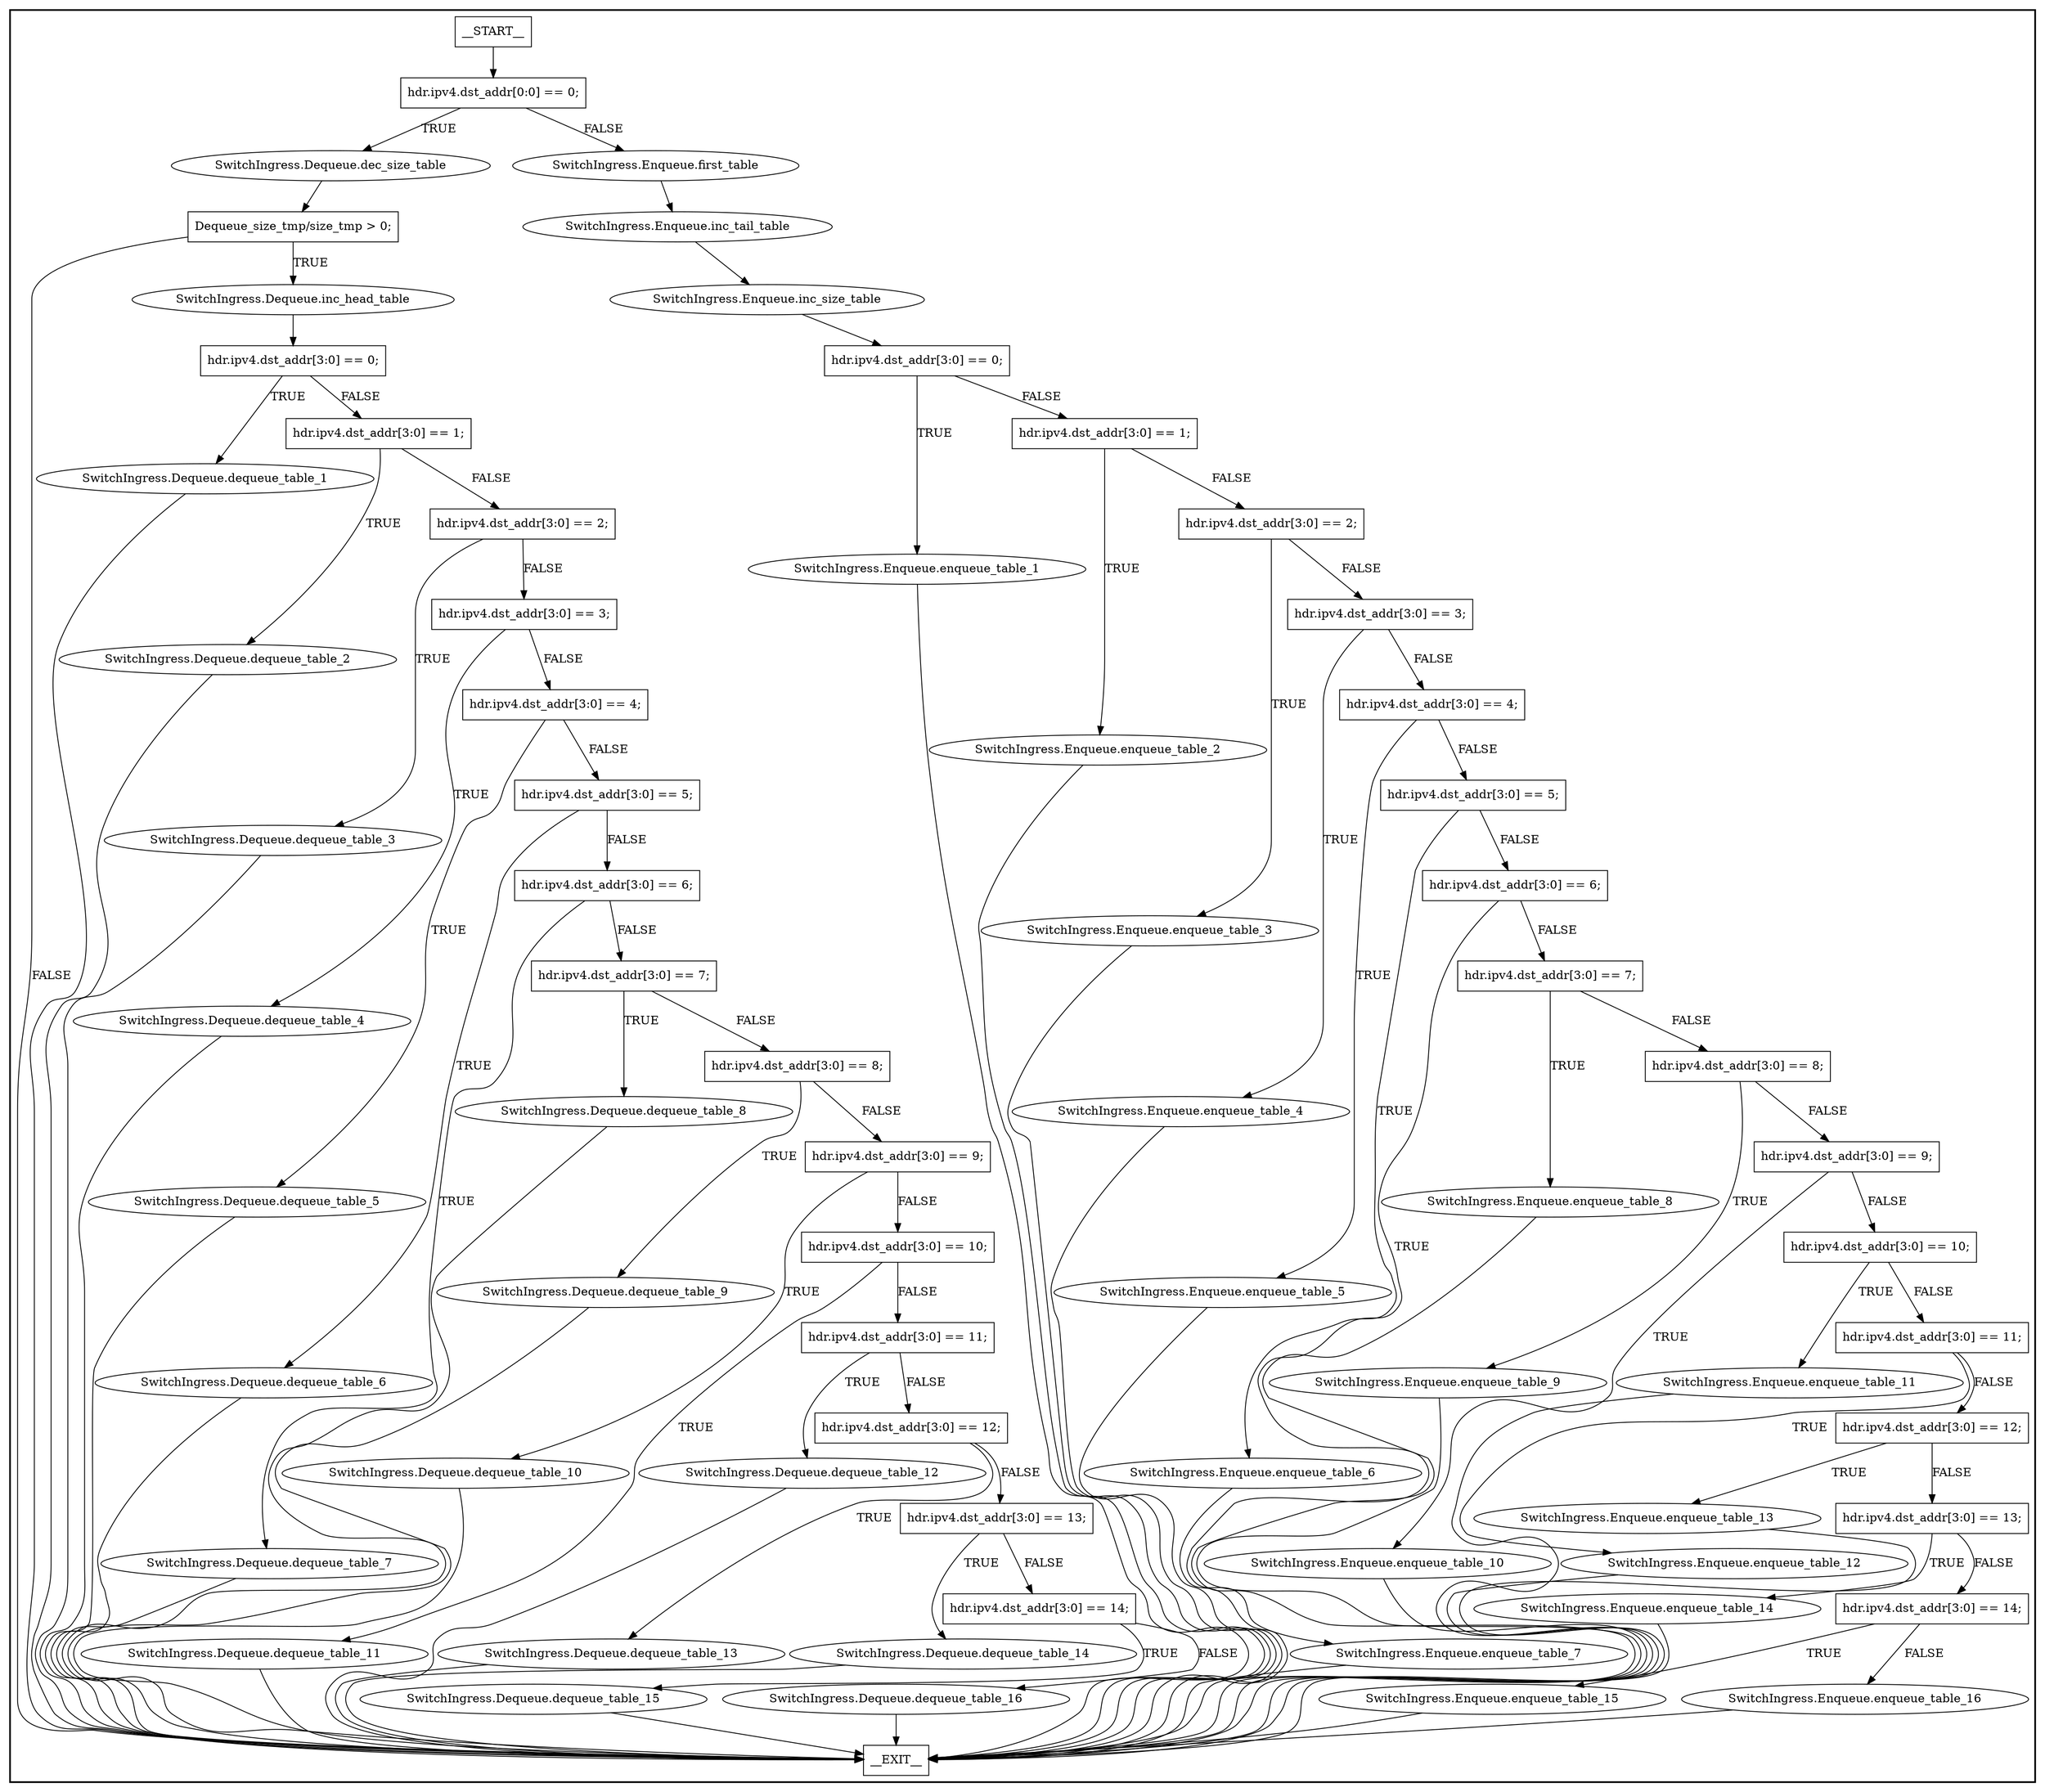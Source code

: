 digraph SwitchIngress {
subgraph cluster {
graph [
label="", labeljust=r, style=bold];
0[label=__START__, margin="", shape=rectangle, style=solid];
1[label=__EXIT__, margin="", shape=rectangle, style=solid];
2[label="hdr.ipv4.dst_addr[0:0] == 0;", margin="", shape=rectangle, style=solid];
3[label="SwitchIngress.Dequeue.dec_size_table", margin="", shape=ellipse, style=solid];
4[label="Dequeue_size_tmp/size_tmp > 0;", margin="", shape=rectangle, style=solid];
5[label="SwitchIngress.Dequeue.inc_head_table", margin="", shape=ellipse, style=solid];
6[label="hdr.ipv4.dst_addr[3:0] == 0;", margin="", shape=rectangle, style=solid];
7[label="SwitchIngress.Dequeue.dequeue_table_1", margin="", shape=ellipse, style=solid];
8[label="hdr.ipv4.dst_addr[3:0] == 1;", margin="", shape=rectangle, style=solid];
9[label="SwitchIngress.Dequeue.dequeue_table_2", margin="", shape=ellipse, style=solid];
10[label="hdr.ipv4.dst_addr[3:0] == 2;", margin="", shape=rectangle, style=solid];
11[label="SwitchIngress.Dequeue.dequeue_table_3", margin="", shape=ellipse, style=solid];
12[label="hdr.ipv4.dst_addr[3:0] == 3;", margin="", shape=rectangle, style=solid];
13[label="SwitchIngress.Dequeue.dequeue_table_4", margin="", shape=ellipse, style=solid];
14[label="hdr.ipv4.dst_addr[3:0] == 4;", margin="", shape=rectangle, style=solid];
15[label="SwitchIngress.Dequeue.dequeue_table_5", margin="", shape=ellipse, style=solid];
16[label="hdr.ipv4.dst_addr[3:0] == 5;", margin="", shape=rectangle, style=solid];
17[label="SwitchIngress.Dequeue.dequeue_table_6", margin="", shape=ellipse, style=solid];
18[label="hdr.ipv4.dst_addr[3:0] == 6;", margin="", shape=rectangle, style=solid];
19[label="SwitchIngress.Dequeue.dequeue_table_7", margin="", shape=ellipse, style=solid];
20[label="hdr.ipv4.dst_addr[3:0] == 7;", margin="", shape=rectangle, style=solid];
21[label="SwitchIngress.Dequeue.dequeue_table_8", margin="", shape=ellipse, style=solid];
22[label="hdr.ipv4.dst_addr[3:0] == 8;", margin="", shape=rectangle, style=solid];
23[label="SwitchIngress.Dequeue.dequeue_table_9", margin="", shape=ellipse, style=solid];
24[label="hdr.ipv4.dst_addr[3:0] == 9;", margin="", shape=rectangle, style=solid];
25[label="SwitchIngress.Dequeue.dequeue_table_10", margin="", shape=ellipse, style=solid];
26[label="hdr.ipv4.dst_addr[3:0] == 10;", margin="", shape=rectangle, style=solid];
27[label="SwitchIngress.Dequeue.dequeue_table_11", margin="", shape=ellipse, style=solid];
28[label="hdr.ipv4.dst_addr[3:0] == 11;", margin="", shape=rectangle, style=solid];
29[label="SwitchIngress.Dequeue.dequeue_table_12", margin="", shape=ellipse, style=solid];
30[label="hdr.ipv4.dst_addr[3:0] == 12;", margin="", shape=rectangle, style=solid];
31[label="SwitchIngress.Dequeue.dequeue_table_13", margin="", shape=ellipse, style=solid];
32[label="hdr.ipv4.dst_addr[3:0] == 13;", margin="", shape=rectangle, style=solid];
33[label="SwitchIngress.Dequeue.dequeue_table_14", margin="", shape=ellipse, style=solid];
34[label="hdr.ipv4.dst_addr[3:0] == 14;", margin="", shape=rectangle, style=solid];
35[label="SwitchIngress.Dequeue.dequeue_table_15", margin="", shape=ellipse, style=solid];
36[label="SwitchIngress.Dequeue.dequeue_table_16", margin="", shape=ellipse, style=solid];
37[label="SwitchIngress.Enqueue.first_table", margin="", shape=ellipse, style=solid];
38[label="SwitchIngress.Enqueue.inc_tail_table", margin="", shape=ellipse, style=solid];
39[label="SwitchIngress.Enqueue.inc_size_table", margin="", shape=ellipse, style=solid];
40[label="hdr.ipv4.dst_addr[3:0] == 0;", margin="", shape=rectangle, style=solid];
41[label="SwitchIngress.Enqueue.enqueue_table_1", margin="", shape=ellipse, style=solid];
42[label="hdr.ipv4.dst_addr[3:0] == 1;", margin="", shape=rectangle, style=solid];
43[label="SwitchIngress.Enqueue.enqueue_table_2", margin="", shape=ellipse, style=solid];
44[label="hdr.ipv4.dst_addr[3:0] == 2;", margin="", shape=rectangle, style=solid];
45[label="SwitchIngress.Enqueue.enqueue_table_3", margin="", shape=ellipse, style=solid];
46[label="hdr.ipv4.dst_addr[3:0] == 3;", margin="", shape=rectangle, style=solid];
47[label="SwitchIngress.Enqueue.enqueue_table_4", margin="", shape=ellipse, style=solid];
48[label="hdr.ipv4.dst_addr[3:0] == 4;", margin="", shape=rectangle, style=solid];
49[label="SwitchIngress.Enqueue.enqueue_table_5", margin="", shape=ellipse, style=solid];
50[label="hdr.ipv4.dst_addr[3:0] == 5;", margin="", shape=rectangle, style=solid];
51[label="SwitchIngress.Enqueue.enqueue_table_6", margin="", shape=ellipse, style=solid];
52[label="hdr.ipv4.dst_addr[3:0] == 6;", margin="", shape=rectangle, style=solid];
53[label="SwitchIngress.Enqueue.enqueue_table_7", margin="", shape=ellipse, style=solid];
54[label="hdr.ipv4.dst_addr[3:0] == 7;", margin="", shape=rectangle, style=solid];
55[label="SwitchIngress.Enqueue.enqueue_table_8", margin="", shape=ellipse, style=solid];
56[label="hdr.ipv4.dst_addr[3:0] == 8;", margin="", shape=rectangle, style=solid];
57[label="SwitchIngress.Enqueue.enqueue_table_9", margin="", shape=ellipse, style=solid];
58[label="hdr.ipv4.dst_addr[3:0] == 9;", margin="", shape=rectangle, style=solid];
59[label="SwitchIngress.Enqueue.enqueue_table_10", margin="", shape=ellipse, style=solid];
60[label="hdr.ipv4.dst_addr[3:0] == 10;", margin="", shape=rectangle, style=solid];
61[label="SwitchIngress.Enqueue.enqueue_table_11", margin="", shape=ellipse, style=solid];
62[label="hdr.ipv4.dst_addr[3:0] == 11;", margin="", shape=rectangle, style=solid];
63[label="SwitchIngress.Enqueue.enqueue_table_12", margin="", shape=ellipse, style=solid];
64[label="hdr.ipv4.dst_addr[3:0] == 12;", margin="", shape=rectangle, style=solid];
65[label="SwitchIngress.Enqueue.enqueue_table_13", margin="", shape=ellipse, style=solid];
66[label="hdr.ipv4.dst_addr[3:0] == 13;", margin="", shape=rectangle, style=solid];
67[label="SwitchIngress.Enqueue.enqueue_table_14", margin="", shape=ellipse, style=solid];
68[label="hdr.ipv4.dst_addr[3:0] == 14;", margin="", shape=rectangle, style=solid];
69[label="SwitchIngress.Enqueue.enqueue_table_15", margin="", shape=ellipse, style=solid];
70[label="SwitchIngress.Enqueue.enqueue_table_16", margin="", shape=ellipse, style=solid];
0 -> 2[label=""];
2 -> 3[label=TRUE];
2 -> 37[label=FALSE];
3 -> 4[label=""];
4 -> 5[label=TRUE];
4 -> 1[label=FALSE];
5 -> 6[label=""];
6 -> 7[label=TRUE];
6 -> 8[label=FALSE];
7 -> 1[label=""];
8 -> 9[label=TRUE];
8 -> 10[label=FALSE];
9 -> 1[label=""];
10 -> 11[label=TRUE];
10 -> 12[label=FALSE];
11 -> 1[label=""];
12 -> 13[label=TRUE];
12 -> 14[label=FALSE];
13 -> 1[label=""];
14 -> 15[label=TRUE];
14 -> 16[label=FALSE];
15 -> 1[label=""];
16 -> 17[label=TRUE];
16 -> 18[label=FALSE];
17 -> 1[label=""];
18 -> 19[label=TRUE];
18 -> 20[label=FALSE];
19 -> 1[label=""];
20 -> 21[label=TRUE];
20 -> 22[label=FALSE];
21 -> 1[label=""];
22 -> 23[label=TRUE];
22 -> 24[label=FALSE];
23 -> 1[label=""];
24 -> 25[label=TRUE];
24 -> 26[label=FALSE];
25 -> 1[label=""];
26 -> 27[label=TRUE];
26 -> 28[label=FALSE];
27 -> 1[label=""];
28 -> 29[label=TRUE];
28 -> 30[label=FALSE];
29 -> 1[label=""];
30 -> 31[label=TRUE];
30 -> 32[label=FALSE];
31 -> 1[label=""];
32 -> 33[label=TRUE];
32 -> 34[label=FALSE];
33 -> 1[label=""];
34 -> 35[label=TRUE];
34 -> 36[label=FALSE];
35 -> 1[label=""];
36 -> 1[label=""];
37 -> 38[label=""];
38 -> 39[label=""];
39 -> 40[label=""];
40 -> 41[label=TRUE];
40 -> 42[label=FALSE];
41 -> 1[label=""];
42 -> 43[label=TRUE];
42 -> 44[label=FALSE];
43 -> 1[label=""];
44 -> 45[label=TRUE];
44 -> 46[label=FALSE];
45 -> 1[label=""];
46 -> 47[label=TRUE];
46 -> 48[label=FALSE];
47 -> 1[label=""];
48 -> 49[label=TRUE];
48 -> 50[label=FALSE];
49 -> 1[label=""];
50 -> 51[label=TRUE];
50 -> 52[label=FALSE];
51 -> 1[label=""];
52 -> 53[label=TRUE];
52 -> 54[label=FALSE];
53 -> 1[label=""];
54 -> 55[label=TRUE];
54 -> 56[label=FALSE];
55 -> 1[label=""];
56 -> 57[label=TRUE];
56 -> 58[label=FALSE];
57 -> 1[label=""];
58 -> 59[label=TRUE];
58 -> 60[label=FALSE];
59 -> 1[label=""];
60 -> 61[label=TRUE];
60 -> 62[label=FALSE];
61 -> 1[label=""];
62 -> 63[label=TRUE];
62 -> 64[label=FALSE];
63 -> 1[label=""];
64 -> 65[label=TRUE];
64 -> 66[label=FALSE];
65 -> 1[label=""];
66 -> 67[label=TRUE];
66 -> 68[label=FALSE];
67 -> 1[label=""];
68 -> 69[label=TRUE];
68 -> 70[label=FALSE];
69 -> 1[label=""];
70 -> 1[label=""];
}
}
